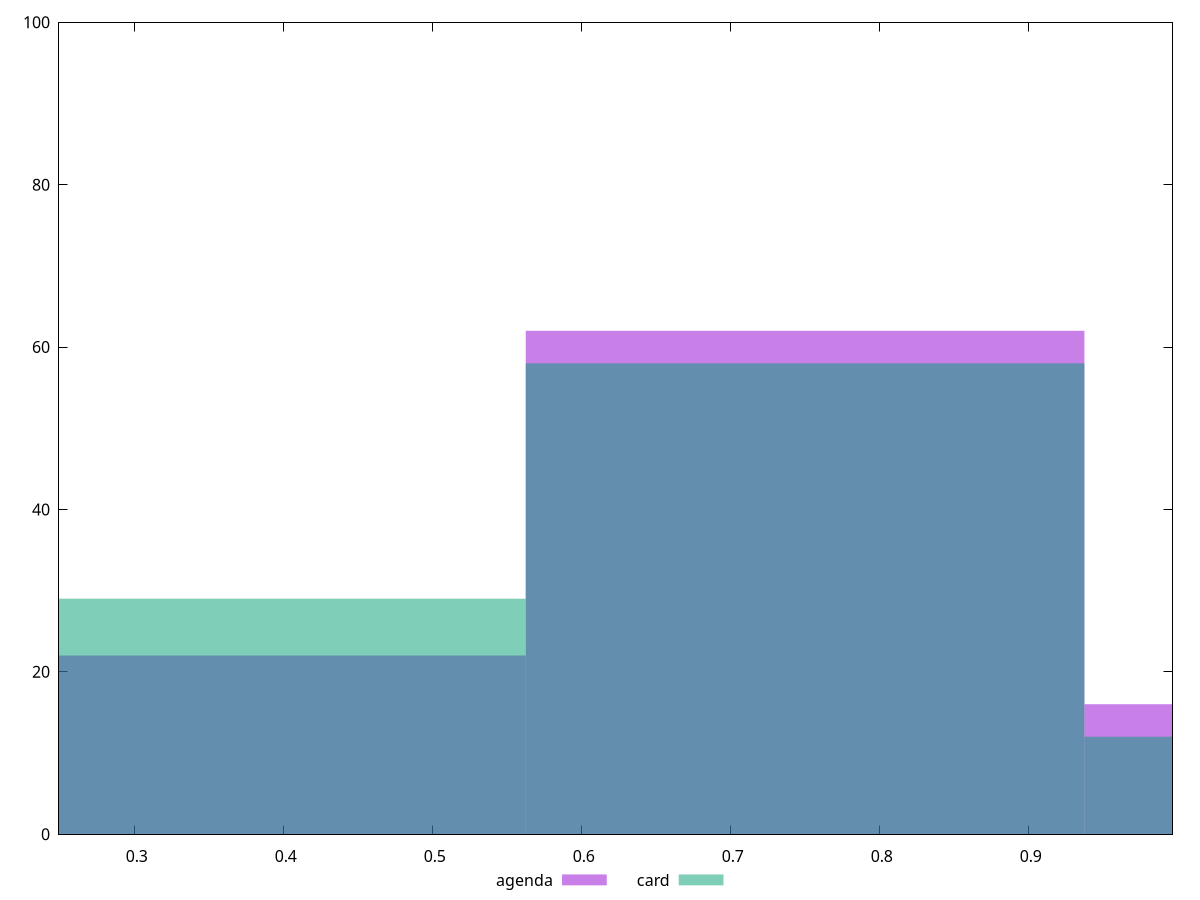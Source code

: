 reset

$agenda <<EOF
0.37491060178748326 22
1.1247318053624498 16
0.7498212035749665 62
EOF

$card <<EOF
0.37491060178748326 29
0.7498212035749665 58
1.1247318053624498 12
EOF

set key outside below
set boxwidth 0.37491060178748326
set xrange [0.24914923492488072:0.9963951643549659]
set yrange [0:100]
set trange [0:100]
set style fill transparent solid 0.5 noborder
set terminal svg size 640, 500 enhanced background rgb 'white'
set output "reports/report_00027_2021-02-24T12-40-31.850Z/meta/pScore/comparison/histogram/1_vs_2.svg"

plot $agenda title "agenda" with boxes, \
     $card title "card" with boxes

reset
